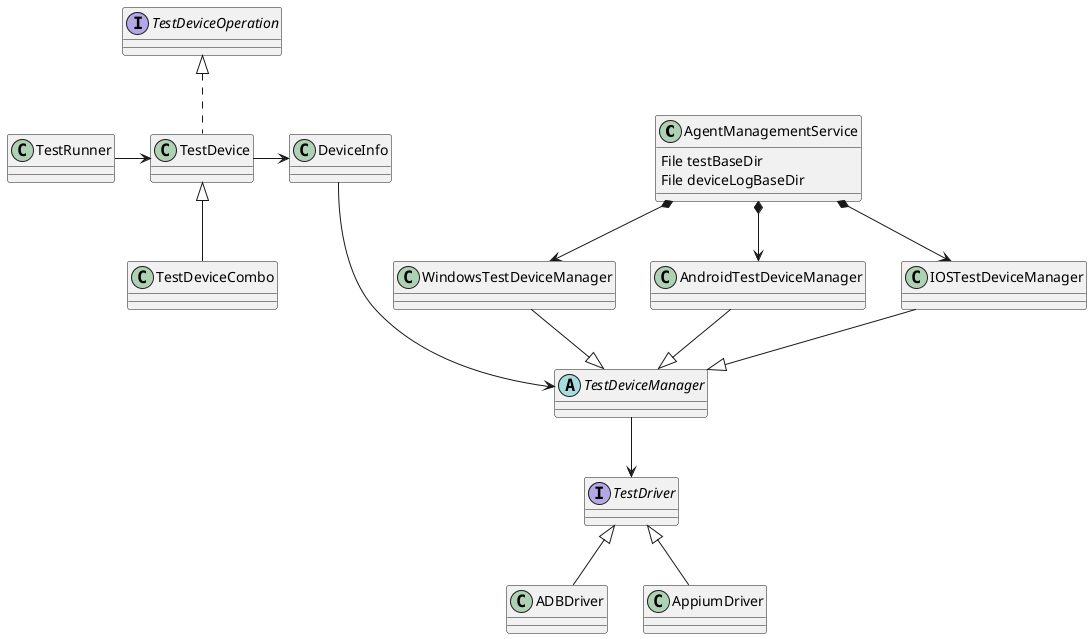 @startuml
'https://plantuml.com/class-diagram

class AgentManagementService {
    File testBaseDir
    File deviceLogBaseDir
}
interface TestDeviceOperation
class TestDevice implements TestDeviceOperation
class TestDeviceCombo extends TestDevice
class DeviceInfo
abstract class TestDeviceManager
class AndroidTestDeviceManager
class IOSTestDeviceManager
class WindowsTestDeviceManager

interface TestDriver

AndroidTestDeviceManager --|> TestDeviceManager
IOSTestDeviceManager --|> TestDeviceManager
WindowsTestDeviceManager --|> TestDeviceManager

AgentManagementService *--> AndroidTestDeviceManager
AgentManagementService *--> IOSTestDeviceManager
AgentManagementService *--> WindowsTestDeviceManager

TestDeviceManager --> TestDriver

ADBDriver -u-|> TestDriver
AppiumDriver -u-|> TestDriver

TestRunner -r-> TestDevice
TestDevice -r-> DeviceInfo
DeviceInfo ---> TestDeviceManager
@enduml